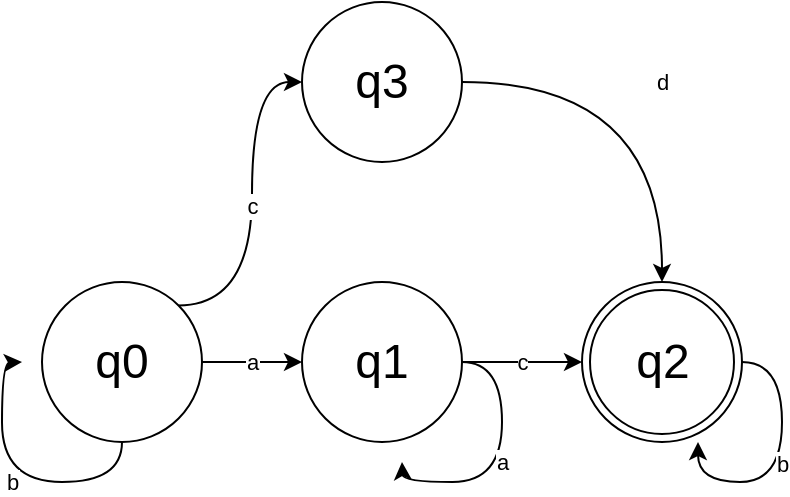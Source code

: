 <mxfile version="13.0.1" type="device"><diagram id="kYszystpCIlIyDx9UgqK" name="Page-1"><mxGraphModel dx="1544" dy="788" grid="1" gridSize="10" guides="1" tooltips="1" connect="1" arrows="1" fold="1" page="1" pageScale="1" pageWidth="850" pageHeight="1100" math="0" shadow="0"><root><mxCell id="0"/><mxCell id="1" parent="0"/><mxCell id="8HNUp7UFyRUX2poCQtGF-7" value="a" style="edgeStyle=orthogonalEdgeStyle;rounded=0;orthogonalLoop=1;jettySize=auto;html=1;exitX=1;exitY=0.5;exitDx=0;exitDy=0;" edge="1" parent="1" source="8HNUp7UFyRUX2poCQtGF-1" target="8HNUp7UFyRUX2poCQtGF-2"><mxGeometry relative="1" as="geometry"/></mxCell><mxCell id="8HNUp7UFyRUX2poCQtGF-11" value="b" style="edgeStyle=orthogonalEdgeStyle;curved=1;rounded=0;orthogonalLoop=1;jettySize=auto;html=1;exitX=0.5;exitY=1;exitDx=0;exitDy=0;" edge="1" parent="1" source="8HNUp7UFyRUX2poCQtGF-1"><mxGeometry relative="1" as="geometry"><mxPoint x="-660" y="400" as="targetPoint"/></mxGeometry></mxCell><mxCell id="8HNUp7UFyRUX2poCQtGF-12" value="c" style="edgeStyle=orthogonalEdgeStyle;curved=1;rounded=0;orthogonalLoop=1;jettySize=auto;html=1;exitX=1;exitY=0;exitDx=0;exitDy=0;entryX=0;entryY=0.5;entryDx=0;entryDy=0;" edge="1" parent="1" source="8HNUp7UFyRUX2poCQtGF-1" target="8HNUp7UFyRUX2poCQtGF-4"><mxGeometry relative="1" as="geometry"/></mxCell><mxCell id="8HNUp7UFyRUX2poCQtGF-1" value="&lt;font style=&quot;font-size: 24px&quot;&gt;q0&lt;/font&gt;" style="ellipse;whiteSpace=wrap;html=1;aspect=fixed;" vertex="1" parent="1"><mxGeometry x="-650" y="360" width="80" height="80" as="geometry"/></mxCell><mxCell id="8HNUp7UFyRUX2poCQtGF-8" value="c" style="edgeStyle=orthogonalEdgeStyle;rounded=0;orthogonalLoop=1;jettySize=auto;html=1;exitX=1;exitY=0.5;exitDx=0;exitDy=0;" edge="1" parent="1" source="8HNUp7UFyRUX2poCQtGF-2" target="8HNUp7UFyRUX2poCQtGF-3"><mxGeometry relative="1" as="geometry"/></mxCell><mxCell id="8HNUp7UFyRUX2poCQtGF-18" value="a" style="edgeStyle=orthogonalEdgeStyle;curved=1;rounded=0;orthogonalLoop=1;jettySize=auto;html=1;exitX=1;exitY=0.5;exitDx=0;exitDy=0;" edge="1" parent="1" source="8HNUp7UFyRUX2poCQtGF-2"><mxGeometry relative="1" as="geometry"><mxPoint x="-470" y="450" as="targetPoint"/></mxGeometry></mxCell><mxCell id="8HNUp7UFyRUX2poCQtGF-2" value="&lt;font style=&quot;font-size: 24px&quot;&gt;q1&lt;/font&gt;" style="ellipse;whiteSpace=wrap;html=1;aspect=fixed;" vertex="1" parent="1"><mxGeometry x="-520" y="360" width="80" height="80" as="geometry"/></mxCell><mxCell id="8HNUp7UFyRUX2poCQtGF-3" value="&lt;font style=&quot;font-size: 24px&quot;&gt;q2&lt;/font&gt;" style="ellipse;html=1;shape=endState;html=1;aspect=fixed;" vertex="1" parent="1"><mxGeometry x="-380" y="360" width="80" height="80" as="geometry"/></mxCell><mxCell id="8HNUp7UFyRUX2poCQtGF-13" value="d" style="edgeStyle=orthogonalEdgeStyle;curved=1;rounded=0;orthogonalLoop=1;jettySize=auto;html=1;exitX=1;exitY=0.5;exitDx=0;exitDy=0;entryX=0.5;entryY=0;entryDx=0;entryDy=0;" edge="1" parent="1" source="8HNUp7UFyRUX2poCQtGF-4" target="8HNUp7UFyRUX2poCQtGF-3"><mxGeometry relative="1" as="geometry"/></mxCell><mxCell id="8HNUp7UFyRUX2poCQtGF-4" value="&lt;font style=&quot;font-size: 24px&quot;&gt;q3&lt;/font&gt;" style="ellipse;whiteSpace=wrap;html=1;aspect=fixed;" vertex="1" parent="1"><mxGeometry x="-520" y="220" width="80" height="80" as="geometry"/></mxCell><mxCell id="8HNUp7UFyRUX2poCQtGF-19" value="b" style="edgeStyle=orthogonalEdgeStyle;curved=1;rounded=0;orthogonalLoop=1;jettySize=auto;html=1;exitX=1;exitY=0.5;exitDx=0;exitDy=0;entryX=0.725;entryY=1;entryDx=0;entryDy=0;entryPerimeter=0;" edge="1" parent="1" source="8HNUp7UFyRUX2poCQtGF-3" target="8HNUp7UFyRUX2poCQtGF-3"><mxGeometry relative="1" as="geometry"/></mxCell></root></mxGraphModel></diagram></mxfile>